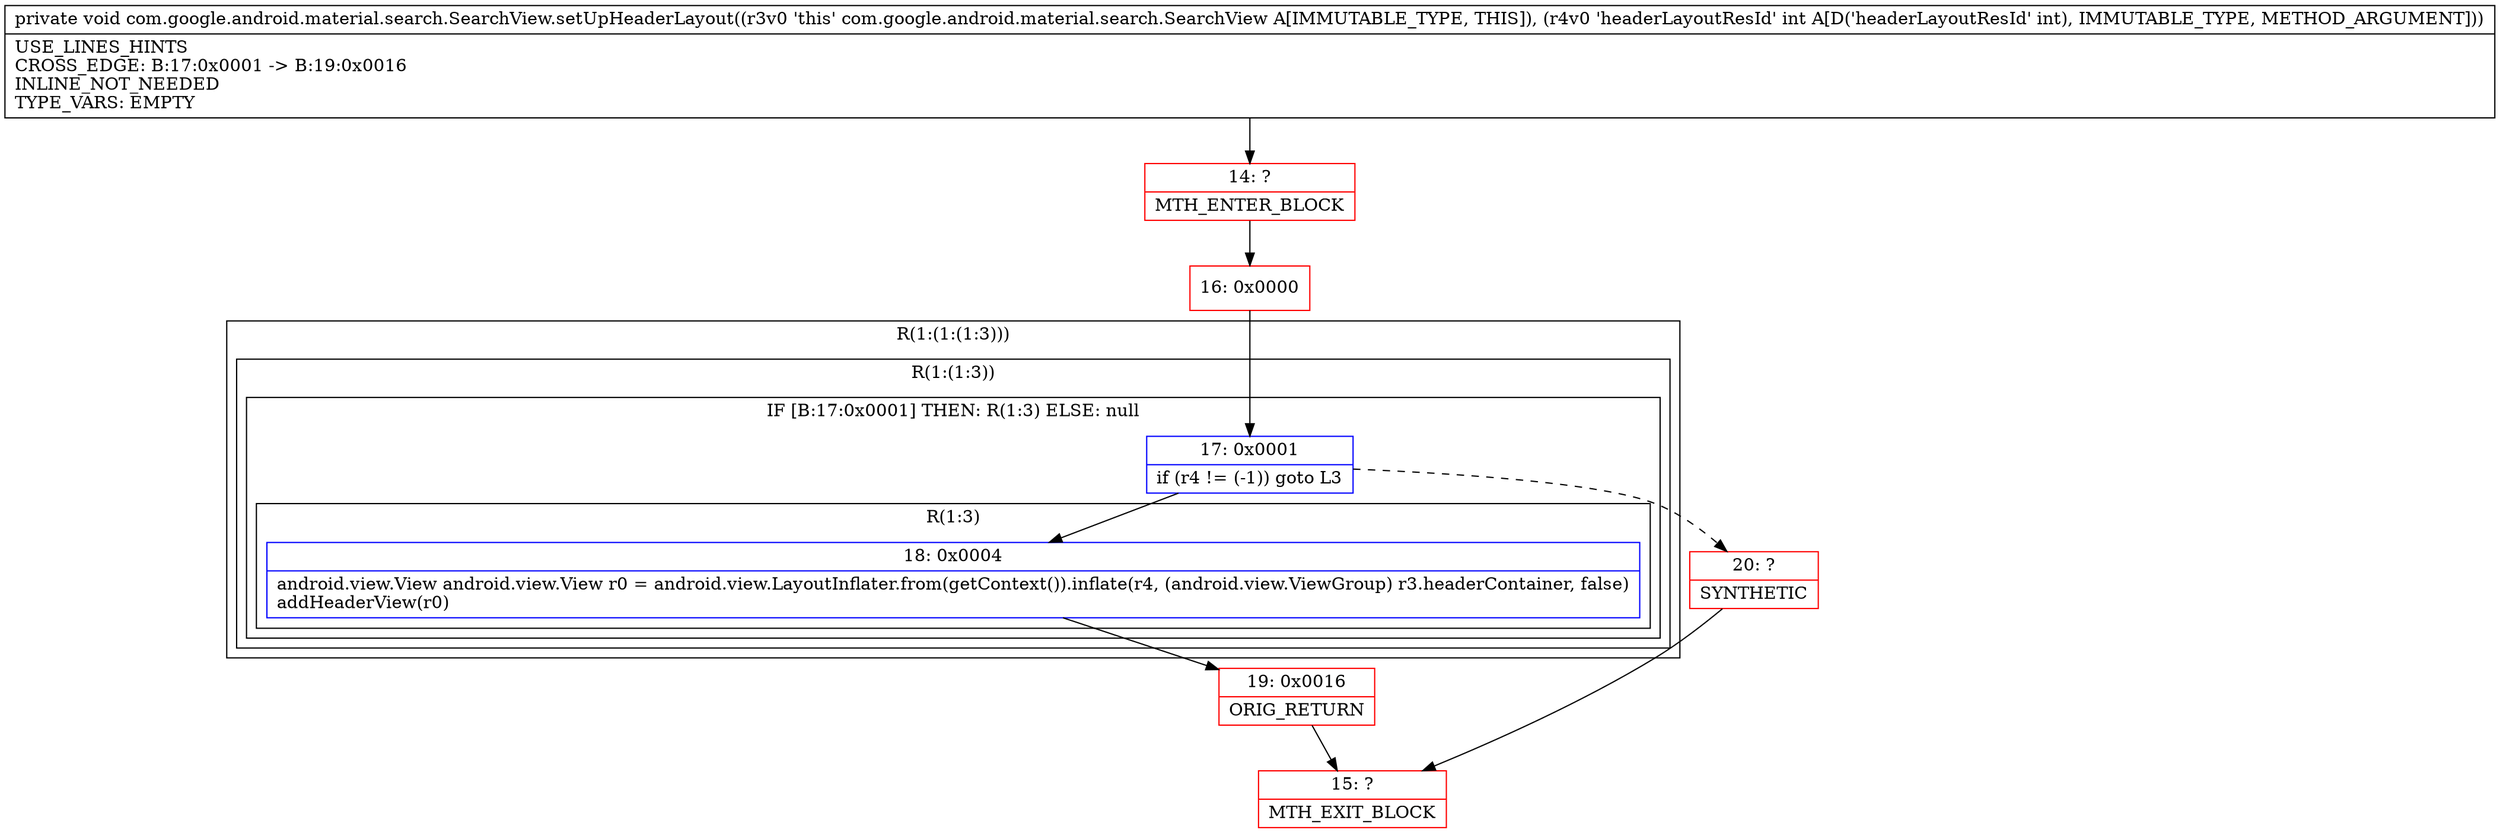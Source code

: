 digraph "CFG forcom.google.android.material.search.SearchView.setUpHeaderLayout(I)V" {
subgraph cluster_Region_582868577 {
label = "R(1:(1:(1:3)))";
node [shape=record,color=blue];
subgraph cluster_Region_512860338 {
label = "R(1:(1:3))";
node [shape=record,color=blue];
subgraph cluster_IfRegion_575271683 {
label = "IF [B:17:0x0001] THEN: R(1:3) ELSE: null";
node [shape=record,color=blue];
Node_17 [shape=record,label="{17\:\ 0x0001|if (r4 != (\-1)) goto L3\l}"];
subgraph cluster_Region_1782529080 {
label = "R(1:3)";
node [shape=record,color=blue];
Node_18 [shape=record,label="{18\:\ 0x0004|android.view.View android.view.View r0 = android.view.LayoutInflater.from(getContext()).inflate(r4, (android.view.ViewGroup) r3.headerContainer, false)\laddHeaderView(r0)\l}"];
}
}
}
}
Node_14 [shape=record,color=red,label="{14\:\ ?|MTH_ENTER_BLOCK\l}"];
Node_16 [shape=record,color=red,label="{16\:\ 0x0000}"];
Node_19 [shape=record,color=red,label="{19\:\ 0x0016|ORIG_RETURN\l}"];
Node_15 [shape=record,color=red,label="{15\:\ ?|MTH_EXIT_BLOCK\l}"];
Node_20 [shape=record,color=red,label="{20\:\ ?|SYNTHETIC\l}"];
MethodNode[shape=record,label="{private void com.google.android.material.search.SearchView.setUpHeaderLayout((r3v0 'this' com.google.android.material.search.SearchView A[IMMUTABLE_TYPE, THIS]), (r4v0 'headerLayoutResId' int A[D('headerLayoutResId' int), IMMUTABLE_TYPE, METHOD_ARGUMENT]))  | USE_LINES_HINTS\lCROSS_EDGE: B:17:0x0001 \-\> B:19:0x0016\lINLINE_NOT_NEEDED\lTYPE_VARS: EMPTY\l}"];
MethodNode -> Node_14;Node_17 -> Node_18;
Node_17 -> Node_20[style=dashed];
Node_18 -> Node_19;
Node_14 -> Node_16;
Node_16 -> Node_17;
Node_19 -> Node_15;
Node_20 -> Node_15;
}

